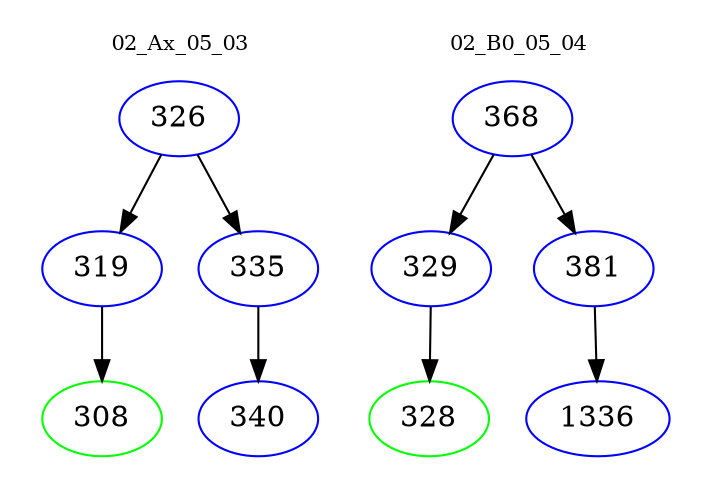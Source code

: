 digraph{
subgraph cluster_0 {
color = white
label = "02_Ax_05_03";
fontsize=10;
T0_326 [label="326", color="blue"]
T0_326 -> T0_319 [color="black"]
T0_319 [label="319", color="blue"]
T0_319 -> T0_308 [color="black"]
T0_308 [label="308", color="green"]
T0_326 -> T0_335 [color="black"]
T0_335 [label="335", color="blue"]
T0_335 -> T0_340 [color="black"]
T0_340 [label="340", color="blue"]
}
subgraph cluster_1 {
color = white
label = "02_B0_05_04";
fontsize=10;
T1_368 [label="368", color="blue"]
T1_368 -> T1_329 [color="black"]
T1_329 [label="329", color="blue"]
T1_329 -> T1_328 [color="black"]
T1_328 [label="328", color="green"]
T1_368 -> T1_381 [color="black"]
T1_381 [label="381", color="blue"]
T1_381 -> T1_1336 [color="black"]
T1_1336 [label="1336", color="blue"]
}
}
